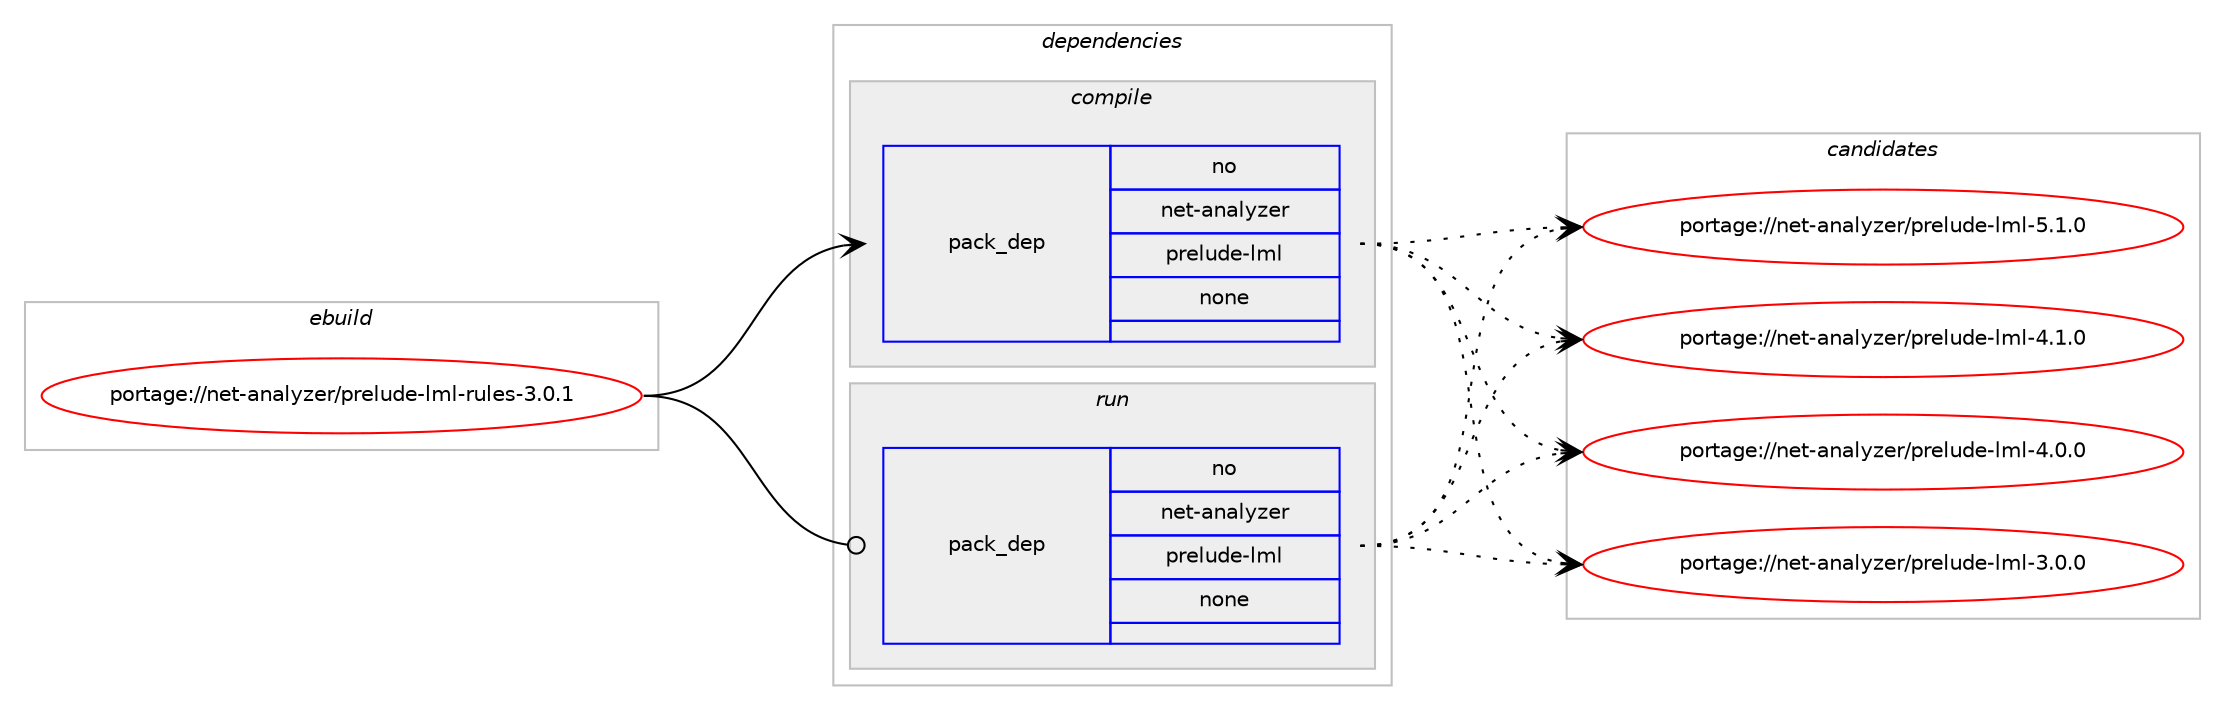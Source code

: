 digraph prolog {

# *************
# Graph options
# *************

newrank=true;
concentrate=true;
compound=true;
graph [rankdir=LR,fontname=Helvetica,fontsize=10,ranksep=1.5];#, ranksep=2.5, nodesep=0.2];
edge  [arrowhead=vee];
node  [fontname=Helvetica,fontsize=10];

# **********
# The ebuild
# **********

subgraph cluster_leftcol {
color=gray;
rank=same;
label=<<i>ebuild</i>>;
id [label="portage://net-analyzer/prelude-lml-rules-3.0.1", color=red, width=4, href="../net-analyzer/prelude-lml-rules-3.0.1.svg"];
}

# ****************
# The dependencies
# ****************

subgraph cluster_midcol {
color=gray;
label=<<i>dependencies</i>>;
subgraph cluster_compile {
fillcolor="#eeeeee";
style=filled;
label=<<i>compile</i>>;
subgraph pack6981 {
dependency8205 [label=<<TABLE BORDER="0" CELLBORDER="1" CELLSPACING="0" CELLPADDING="4" WIDTH="220"><TR><TD ROWSPAN="6" CELLPADDING="30">pack_dep</TD></TR><TR><TD WIDTH="110">no</TD></TR><TR><TD>net-analyzer</TD></TR><TR><TD>prelude-lml</TD></TR><TR><TD>none</TD></TR><TR><TD></TD></TR></TABLE>>, shape=none, color=blue];
}
id:e -> dependency8205:w [weight=20,style="solid",arrowhead="vee"];
}
subgraph cluster_compileandrun {
fillcolor="#eeeeee";
style=filled;
label=<<i>compile and run</i>>;
}
subgraph cluster_run {
fillcolor="#eeeeee";
style=filled;
label=<<i>run</i>>;
subgraph pack6982 {
dependency8206 [label=<<TABLE BORDER="0" CELLBORDER="1" CELLSPACING="0" CELLPADDING="4" WIDTH="220"><TR><TD ROWSPAN="6" CELLPADDING="30">pack_dep</TD></TR><TR><TD WIDTH="110">no</TD></TR><TR><TD>net-analyzer</TD></TR><TR><TD>prelude-lml</TD></TR><TR><TD>none</TD></TR><TR><TD></TD></TR></TABLE>>, shape=none, color=blue];
}
id:e -> dependency8206:w [weight=20,style="solid",arrowhead="odot"];
}
}

# **************
# The candidates
# **************

subgraph cluster_choices {
rank=same;
color=gray;
label=<<i>candidates</i>>;

subgraph choice6981 {
color=black;
nodesep=1;
choice1101011164597110971081211221011144711211410110811710010145108109108455346494648 [label="portage://net-analyzer/prelude-lml-5.1.0", color=red, width=4,href="../net-analyzer/prelude-lml-5.1.0.svg"];
choice1101011164597110971081211221011144711211410110811710010145108109108455246494648 [label="portage://net-analyzer/prelude-lml-4.1.0", color=red, width=4,href="../net-analyzer/prelude-lml-4.1.0.svg"];
choice1101011164597110971081211221011144711211410110811710010145108109108455246484648 [label="portage://net-analyzer/prelude-lml-4.0.0", color=red, width=4,href="../net-analyzer/prelude-lml-4.0.0.svg"];
choice1101011164597110971081211221011144711211410110811710010145108109108455146484648 [label="portage://net-analyzer/prelude-lml-3.0.0", color=red, width=4,href="../net-analyzer/prelude-lml-3.0.0.svg"];
dependency8205:e -> choice1101011164597110971081211221011144711211410110811710010145108109108455346494648:w [style=dotted,weight="100"];
dependency8205:e -> choice1101011164597110971081211221011144711211410110811710010145108109108455246494648:w [style=dotted,weight="100"];
dependency8205:e -> choice1101011164597110971081211221011144711211410110811710010145108109108455246484648:w [style=dotted,weight="100"];
dependency8205:e -> choice1101011164597110971081211221011144711211410110811710010145108109108455146484648:w [style=dotted,weight="100"];
}
subgraph choice6982 {
color=black;
nodesep=1;
choice1101011164597110971081211221011144711211410110811710010145108109108455346494648 [label="portage://net-analyzer/prelude-lml-5.1.0", color=red, width=4,href="../net-analyzer/prelude-lml-5.1.0.svg"];
choice1101011164597110971081211221011144711211410110811710010145108109108455246494648 [label="portage://net-analyzer/prelude-lml-4.1.0", color=red, width=4,href="../net-analyzer/prelude-lml-4.1.0.svg"];
choice1101011164597110971081211221011144711211410110811710010145108109108455246484648 [label="portage://net-analyzer/prelude-lml-4.0.0", color=red, width=4,href="../net-analyzer/prelude-lml-4.0.0.svg"];
choice1101011164597110971081211221011144711211410110811710010145108109108455146484648 [label="portage://net-analyzer/prelude-lml-3.0.0", color=red, width=4,href="../net-analyzer/prelude-lml-3.0.0.svg"];
dependency8206:e -> choice1101011164597110971081211221011144711211410110811710010145108109108455346494648:w [style=dotted,weight="100"];
dependency8206:e -> choice1101011164597110971081211221011144711211410110811710010145108109108455246494648:w [style=dotted,weight="100"];
dependency8206:e -> choice1101011164597110971081211221011144711211410110811710010145108109108455246484648:w [style=dotted,weight="100"];
dependency8206:e -> choice1101011164597110971081211221011144711211410110811710010145108109108455146484648:w [style=dotted,weight="100"];
}
}

}

